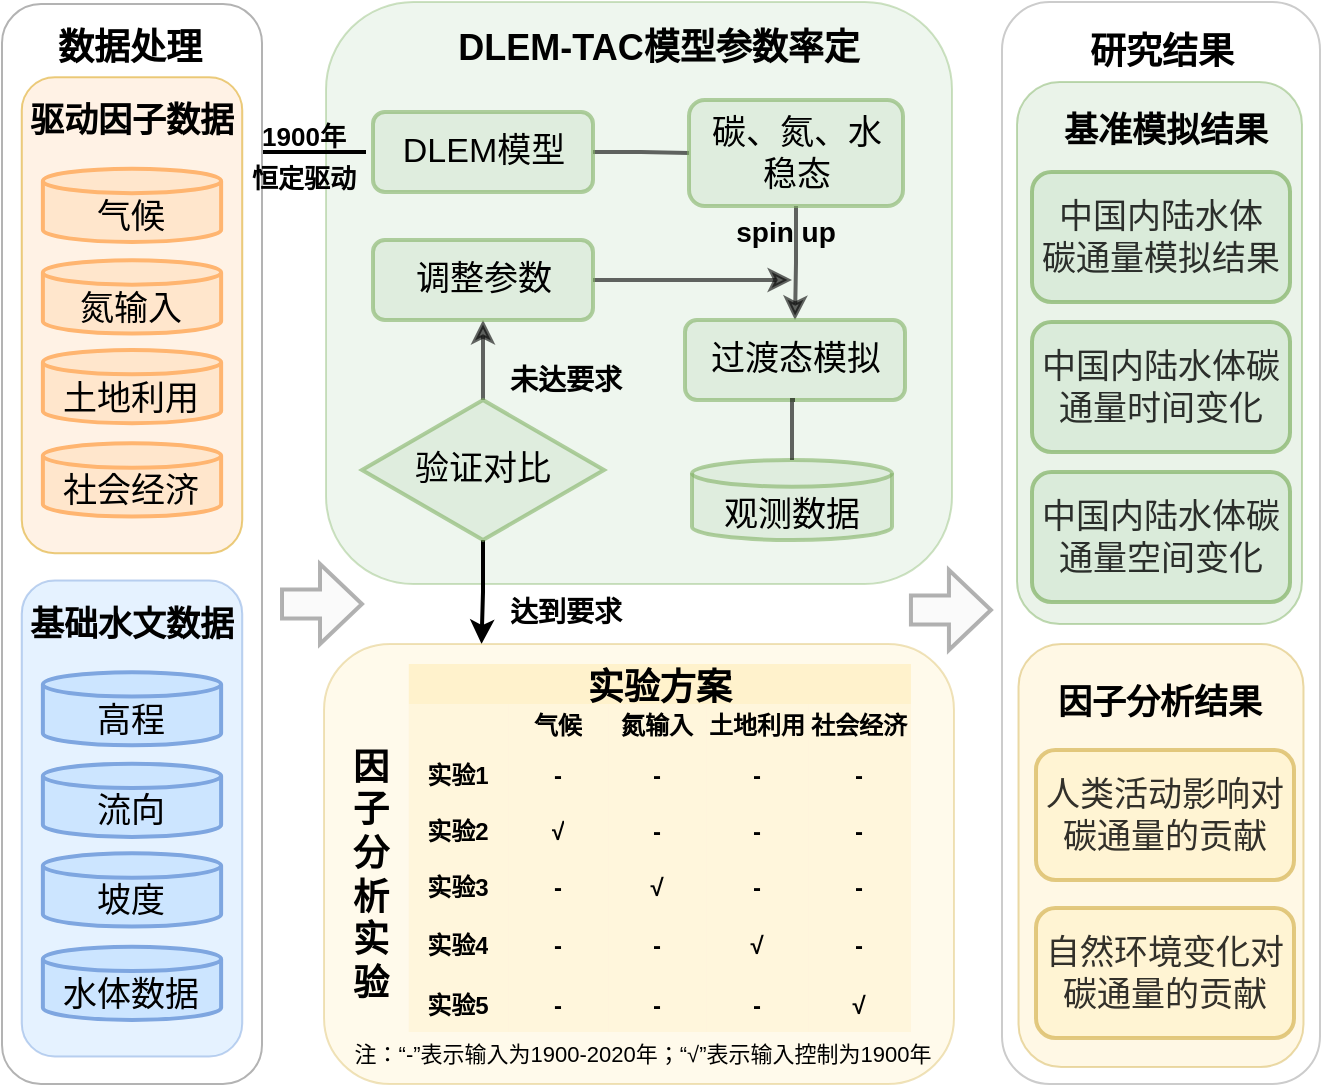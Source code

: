 <mxfile version="27.1.4">
  <diagram name="第 1 页" id="ehkIkinv6ZQEhF4W7xl0">
    <mxGraphModel dx="1426" dy="791" grid="1" gridSize="10" guides="1" tooltips="1" connect="1" arrows="1" fold="1" page="1" pageScale="1" pageWidth="827" pageHeight="1169" math="1" shadow="0">
      <root>
        <mxCell id="0" />
        <mxCell id="1" parent="0" />
        <mxCell id="Cj5X7kdF_VZM1OpQKWsd-21" value="" style="whiteSpace=wrap;html=1;fillColor=none;strokeColor=#CCCCCC;strokeWidth=1;rounded=1;fontColor=#333333;" vertex="1" parent="1">
          <mxGeometry x="970" y="189" width="159" height="541" as="geometry" />
        </mxCell>
        <mxCell id="Cj5X7kdF_VZM1OpQKWsd-106" value="" style="rounded=1;whiteSpace=wrap;html=1;fillColor=#fff2cc;strokeColor=#d6b656;opacity=50;strokeWidth=1;" vertex="1" parent="1">
          <mxGeometry x="978.25" y="510" width="142.5" height="211.5" as="geometry" />
        </mxCell>
        <mxCell id="Cj5X7kdF_VZM1OpQKWsd-2" value="" style="rounded=1;whiteSpace=wrap;html=1;movable=1;resizable=1;rotatable=1;deletable=1;editable=1;locked=0;connectable=1;fillColor=#d5e8d4;strokeColor=#82b366;opacity=40;strokeWidth=1;glass=0;shadow=0;" vertex="1" parent="1">
          <mxGeometry x="632" y="189" width="313" height="291" as="geometry" />
        </mxCell>
        <mxCell id="Cj5X7kdF_VZM1OpQKWsd-34" value="&lt;font style=&quot;font-size: 18px;&quot;&gt;&lt;b&gt;研究结果&lt;/b&gt;&lt;/font&gt;" style="text;html=1;align=center;verticalAlign=middle;whiteSpace=wrap;rounded=0;textShadow=0;labelBackgroundColor=none;labelBorderColor=none;" vertex="1" parent="1">
          <mxGeometry x="990" y="209" width="120" height="10" as="geometry" />
        </mxCell>
        <mxCell id="Cj5X7kdF_VZM1OpQKWsd-35" value="" style="shape=singleArrow;whiteSpace=wrap;html=1;fillColor=#f5f5f5;strokeColor=#666666;arrowWidth=0.36;arrowSize=0.525;strokeWidth=2;fontColor=#333333;opacity=50;shadow=0;rounded=0;" vertex="1" parent="1">
          <mxGeometry x="610" y="470" width="40" height="40" as="geometry" />
        </mxCell>
        <mxCell id="Cj5X7kdF_VZM1OpQKWsd-3" value="&lt;font style=&quot;color: rgb(0, 0, 0); font-size: 14px;&quot;&gt;&lt;b style=&quot;&quot;&gt;未达要求&lt;/b&gt;&lt;/font&gt;" style="text;html=1;align=center;verticalAlign=middle;whiteSpace=wrap;rounded=0;fontSize=17;fillColor=none;strokeColor=none;" vertex="1" parent="1">
          <mxGeometry x="715" y="363" width="74" height="30" as="geometry" />
        </mxCell>
        <mxCell id="Cj5X7kdF_VZM1OpQKWsd-4" value="&lt;font style=&quot;font-size: 18px;&quot;&gt;&lt;b&gt;DLEM-TAC模型&lt;/b&gt;&lt;/font&gt;&lt;b style=&quot;font-size: 18px; background-color: transparent; color: light-dark(rgb(0, 0, 0), rgb(255, 255, 255));&quot;&gt;参数率定&lt;/b&gt;" style="text;html=1;align=center;verticalAlign=middle;whiteSpace=wrap;rounded=0;textShadow=0;labelBackgroundColor=none;labelBorderColor=none;opacity=80;fillColor=none;strokeColor=none;" vertex="1" parent="1">
          <mxGeometry x="696.43" y="196" width="205" height="32" as="geometry" />
        </mxCell>
        <mxCell id="Cj5X7kdF_VZM1OpQKWsd-5" value="" style="edgeStyle=orthogonalEdgeStyle;rounded=0;orthogonalLoop=1;jettySize=auto;html=1;fillColor=#d5e8d4;strokeColor=#000000;strokeWidth=2;endArrow=none;startFill=0;opacity=60;" edge="1" parent="1" source="Cj5X7kdF_VZM1OpQKWsd-6" target="Cj5X7kdF_VZM1OpQKWsd-8">
          <mxGeometry relative="1" as="geometry" />
        </mxCell>
        <mxCell id="Cj5X7kdF_VZM1OpQKWsd-6" value="&lt;span style=&quot;font-size: 17px;&quot;&gt;DLEM模型&lt;/span&gt;" style="whiteSpace=wrap;html=1;fillColor=#d5e8d4;strokeColor=#82b366;strokeWidth=2;rounded=1;opacity=60;" vertex="1" parent="1">
          <mxGeometry x="655.5" y="244" width="110" height="40" as="geometry" />
        </mxCell>
        <mxCell id="Cj5X7kdF_VZM1OpQKWsd-7" style="edgeStyle=orthogonalEdgeStyle;rounded=0;orthogonalLoop=1;jettySize=auto;html=1;exitX=0.5;exitY=1;exitDx=0;exitDy=0;fillColor=#d5e8d4;strokeColor=#000000;strokeWidth=2;opacity=60;" edge="1" parent="1" source="Cj5X7kdF_VZM1OpQKWsd-8" target="Cj5X7kdF_VZM1OpQKWsd-9">
          <mxGeometry relative="1" as="geometry" />
        </mxCell>
        <mxCell id="Cj5X7kdF_VZM1OpQKWsd-8" value="&lt;span style=&quot;font-size: 17px;&quot;&gt;碳、氮、水&lt;/span&gt;&lt;div&gt;&lt;span style=&quot;font-size: 17px;&quot;&gt;稳态&lt;/span&gt;&lt;/div&gt;" style="whiteSpace=wrap;html=1;fillColor=#d5e8d4;strokeColor=#82b366;strokeWidth=2;rounded=1;opacity=60;" vertex="1" parent="1">
          <mxGeometry x="813.5" y="238" width="107" height="53" as="geometry" />
        </mxCell>
        <mxCell id="Cj5X7kdF_VZM1OpQKWsd-9" value="&lt;span style=&quot;font-size: 17px;&quot;&gt;过渡态模拟&lt;/span&gt;" style="whiteSpace=wrap;html=1;fillColor=#d5e8d4;strokeColor=#82b366;strokeWidth=2;rounded=1;opacity=60;" vertex="1" parent="1">
          <mxGeometry x="811.5" y="348" width="110" height="40" as="geometry" />
        </mxCell>
        <mxCell id="Cj5X7kdF_VZM1OpQKWsd-10" value="&lt;font style=&quot;font-size: 17px;&quot;&gt;观测数据&lt;/font&gt;" style="strokeWidth=2;html=1;shape=mxgraph.flowchart.database;whiteSpace=wrap;fillColor=#d5e8d4;strokeColor=#82b366;verticalAlign=bottom;opacity=60;" vertex="1" parent="1">
          <mxGeometry x="815" y="418" width="100" height="40" as="geometry" />
        </mxCell>
        <mxCell id="Cj5X7kdF_VZM1OpQKWsd-12" value="" style="edgeStyle=orthogonalEdgeStyle;rounded=0;orthogonalLoop=1;jettySize=auto;html=1;strokeWidth=2;fillColor=#d5e8d4;strokeColor=#000000;endArrow=classic;startFill=0;endFill=1;opacity=60;" edge="1" parent="1" source="Cj5X7kdF_VZM1OpQKWsd-13" target="Cj5X7kdF_VZM1OpQKWsd-15">
          <mxGeometry relative="1" as="geometry" />
        </mxCell>
        <mxCell id="Cj5X7kdF_VZM1OpQKWsd-108" style="edgeStyle=orthogonalEdgeStyle;rounded=0;orthogonalLoop=1;jettySize=auto;html=1;entryX=0.25;entryY=0;entryDx=0;entryDy=0;strokeWidth=2;" edge="1" parent="1" source="Cj5X7kdF_VZM1OpQKWsd-13" target="Cj5X7kdF_VZM1OpQKWsd-47">
          <mxGeometry relative="1" as="geometry" />
        </mxCell>
        <mxCell id="Cj5X7kdF_VZM1OpQKWsd-13" value="&lt;div&gt;&lt;font style=&quot;font-size: 17px;&quot;&gt;验证对比&lt;/font&gt;&lt;/div&gt;" style="strokeWidth=2;html=1;shape=mxgraph.flowchart.decision;whiteSpace=wrap;fillColor=#d5e8d4;strokeColor=#82b366;opacity=60;" vertex="1" parent="1">
          <mxGeometry x="650" y="388" width="121" height="70" as="geometry" />
        </mxCell>
        <mxCell id="Cj5X7kdF_VZM1OpQKWsd-104" style="edgeStyle=orthogonalEdgeStyle;rounded=0;orthogonalLoop=1;jettySize=auto;html=1;exitX=1;exitY=0.5;exitDx=0;exitDy=0;fillColor=#d5e8d4;strokeColor=#000000;strokeWidth=2;opacity=60;" edge="1" parent="1" source="Cj5X7kdF_VZM1OpQKWsd-15">
          <mxGeometry relative="1" as="geometry">
            <mxPoint x="865" y="328" as="targetPoint" />
          </mxGeometry>
        </mxCell>
        <mxCell id="Cj5X7kdF_VZM1OpQKWsd-15" value="&lt;span style=&quot;font-size: 17px;&quot;&gt;调整参数&lt;/span&gt;" style="whiteSpace=wrap;html=1;fillColor=#d5e8d4;strokeColor=#82b366;strokeWidth=2;rounded=1;opacity=60;" vertex="1" parent="1">
          <mxGeometry x="655.5" y="308" width="110" height="40" as="geometry" />
        </mxCell>
        <mxCell id="Cj5X7kdF_VZM1OpQKWsd-17" style="edgeStyle=orthogonalEdgeStyle;rounded=0;orthogonalLoop=1;jettySize=auto;html=1;exitX=0.5;exitY=1;exitDx=0;exitDy=0;entryX=0.5;entryY=0;entryDx=0;entryDy=0;entryPerimeter=0;endArrow=none;startFill=0;fillColor=#d5e8d4;strokeColor=#000000;strokeWidth=2;opacity=60;" edge="1" parent="1" source="Cj5X7kdF_VZM1OpQKWsd-9" target="Cj5X7kdF_VZM1OpQKWsd-10">
          <mxGeometry relative="1" as="geometry" />
        </mxCell>
        <mxCell id="Cj5X7kdF_VZM1OpQKWsd-18" value="&lt;b style=&quot;&quot;&gt;&lt;font style=&quot;color: rgb(0, 0, 0); font-size: 14px;&quot;&gt;spin up&lt;/font&gt;&lt;/b&gt;" style="text;html=1;align=center;verticalAlign=middle;whiteSpace=wrap;rounded=0;fontSize=17;fillColor=none;strokeColor=none;" vertex="1" parent="1">
          <mxGeometry x="827.43" y="294" width="70" height="20" as="geometry" />
        </mxCell>
        <mxCell id="Cj5X7kdF_VZM1OpQKWsd-20" value="&lt;font style=&quot;color: rgb(0, 0, 0); font-size: 14px;&quot;&gt;&lt;b style=&quot;&quot;&gt;达到要求&lt;/b&gt;&lt;/font&gt;" style="text;html=1;align=center;verticalAlign=middle;whiteSpace=wrap;rounded=0;fontSize=17;fillColor=none;strokeColor=none;" vertex="1" parent="1">
          <mxGeometry x="715" y="479" width="74" height="30" as="geometry" />
        </mxCell>
        <mxCell id="Cj5X7kdF_VZM1OpQKWsd-47" value="" style="rounded=1;whiteSpace=wrap;html=1;movable=1;resizable=1;rotatable=1;deletable=1;editable=1;locked=0;connectable=1;fillColor=#fff2cc;strokeColor=#d6b656;strokeWidth=1;glass=0;shadow=0;opacity=40;" vertex="1" parent="1">
          <mxGeometry x="631" y="510" width="315" height="220" as="geometry" />
        </mxCell>
        <mxCell id="Cj5X7kdF_VZM1OpQKWsd-48" value="&lt;span style=&quot;font-size: 18px;&quot;&gt;&lt;b&gt;因&lt;/b&gt;&lt;/span&gt;&lt;div&gt;&lt;span style=&quot;font-size: 18px;&quot;&gt;&lt;b&gt;子&lt;/b&gt;&lt;/span&gt;&lt;b style=&quot;font-size: 18px; background-color: transparent; color: light-dark(rgb(0, 0, 0), rgb(255, 255, 255));&quot;&gt;分&lt;/b&gt;&lt;/div&gt;&lt;div&gt;&lt;span style=&quot;font-size: 18px;&quot;&gt;&lt;b&gt;析&lt;/b&gt;&lt;/span&gt;&lt;/div&gt;&lt;div&gt;&lt;span style=&quot;font-size: 18px;&quot;&gt;&lt;b&gt;实&lt;/b&gt;&lt;/span&gt;&lt;/div&gt;&lt;div&gt;&lt;span style=&quot;font-size: 18px;&quot;&gt;&lt;b&gt;验&lt;/b&gt;&lt;/span&gt;&lt;/div&gt;" style="text;html=1;align=center;verticalAlign=middle;whiteSpace=wrap;rounded=0;textShadow=0;labelBackgroundColor=none;labelBorderColor=none;movable=1;resizable=1;rotatable=1;deletable=1;editable=1;locked=0;connectable=1;fillColor=#fff2cc;opacity=0;sketch=1;curveFitting=1;jiggle=2;strokeColor=#d6b656;" vertex="1" parent="1">
          <mxGeometry x="641.118" y="565" width="27.322" height="122" as="geometry" />
        </mxCell>
        <mxCell id="Cj5X7kdF_VZM1OpQKWsd-49" value="实验方案" style="shape=table;startSize=20;container=1;collapsible=0;childLayout=tableLayout;swimlaneFillColor=none;strokeColor=none;fontSize=18;fillColor=#fff2cc;labelBackgroundColor=none;rounded=0;swimlaneLine=1;movable=1;resizable=1;rotatable=1;deletable=1;editable=1;locked=0;connectable=1;fontStyle=1;shadow=0;" vertex="1" parent="1">
          <mxGeometry x="673.397" y="520" width="251.074" height="184" as="geometry" />
        </mxCell>
        <mxCell id="Cj5X7kdF_VZM1OpQKWsd-50" value="" style="shape=tableRow;horizontal=0;startSize=0;swimlaneHead=0;swimlaneBody=0;strokeColor=#d6b656;top=0;left=0;bottom=0;right=0;collapsible=0;dropTarget=0;fillColor=#fff2cc;points=[[0,0.5],[1,0.5]];portConstraint=eastwest;swimlaneFillColor=none;fontSize=12;movable=1;resizable=1;rotatable=1;deletable=1;editable=1;locked=0;connectable=1;opacity=30;swimlaneLine=1;shadow=0;fontStyle=1" vertex="1" parent="Cj5X7kdF_VZM1OpQKWsd-49">
          <mxGeometry y="20" width="251.074" height="22" as="geometry" />
        </mxCell>
        <mxCell id="Cj5X7kdF_VZM1OpQKWsd-51" value="" style="shape=partialRectangle;html=1;whiteSpace=wrap;connectable=1;strokeColor=#d6b656;overflow=hidden;fillColor=#fff2cc;top=0;left=0;bottom=0;right=0;pointerEvents=1;swimlaneFillColor=none;fontSize=12;movable=1;resizable=1;rotatable=1;deletable=1;editable=1;locked=0;opacity=30;swimlaneLine=1;shadow=0;fontStyle=1" vertex="1" parent="Cj5X7kdF_VZM1OpQKWsd-50">
          <mxGeometry width="50" height="22" as="geometry">
            <mxRectangle width="50" height="22" as="alternateBounds" />
          </mxGeometry>
        </mxCell>
        <mxCell id="Cj5X7kdF_VZM1OpQKWsd-52" value="气候" style="shape=partialRectangle;html=1;whiteSpace=wrap;connectable=1;strokeColor=#d6b656;overflow=hidden;fillColor=#fff2cc;top=0;left=0;bottom=0;right=0;pointerEvents=1;swimlaneFillColor=none;fontSize=12;movable=1;resizable=1;rotatable=1;deletable=1;editable=1;locked=0;opacity=30;swimlaneLine=1;shadow=0;fontStyle=1" vertex="1" parent="Cj5X7kdF_VZM1OpQKWsd-50">
          <mxGeometry x="50" width="50" height="22" as="geometry">
            <mxRectangle width="50" height="22" as="alternateBounds" />
          </mxGeometry>
        </mxCell>
        <mxCell id="Cj5X7kdF_VZM1OpQKWsd-53" value="氮输入" style="shape=partialRectangle;html=1;whiteSpace=wrap;connectable=1;strokeColor=#d6b656;overflow=hidden;fillColor=#fff2cc;top=0;left=0;bottom=0;right=0;pointerEvents=1;swimlaneFillColor=none;fontSize=12;movable=1;resizable=1;rotatable=1;deletable=1;editable=1;locked=0;opacity=30;swimlaneLine=1;shadow=0;fontStyle=1" vertex="1" parent="Cj5X7kdF_VZM1OpQKWsd-50">
          <mxGeometry x="100" width="49" height="22" as="geometry">
            <mxRectangle width="49" height="22" as="alternateBounds" />
          </mxGeometry>
        </mxCell>
        <mxCell id="Cj5X7kdF_VZM1OpQKWsd-54" value="土地利用" style="shape=partialRectangle;html=1;whiteSpace=wrap;connectable=1;strokeColor=#d6b656;overflow=hidden;fillColor=#fff2cc;top=0;left=0;bottom=0;right=0;pointerEvents=1;swimlaneFillColor=none;fontSize=12;movable=1;resizable=1;rotatable=1;deletable=1;editable=1;locked=0;opacity=30;swimlaneLine=1;shadow=0;fontStyle=1" vertex="1" parent="Cj5X7kdF_VZM1OpQKWsd-50">
          <mxGeometry x="149" width="51" height="22" as="geometry">
            <mxRectangle width="51" height="22" as="alternateBounds" />
          </mxGeometry>
        </mxCell>
        <mxCell id="Cj5X7kdF_VZM1OpQKWsd-55" value="社会经济" style="shape=partialRectangle;html=1;whiteSpace=wrap;connectable=1;strokeColor=#d6b656;overflow=hidden;fillColor=#fff2cc;top=0;left=0;bottom=0;right=0;pointerEvents=1;swimlaneFillColor=none;fontSize=12;movable=1;resizable=1;rotatable=1;deletable=1;editable=1;locked=0;opacity=30;swimlaneLine=1;shadow=0;fontStyle=1" vertex="1" parent="Cj5X7kdF_VZM1OpQKWsd-50">
          <mxGeometry x="200" width="51" height="22" as="geometry">
            <mxRectangle width="51" height="22" as="alternateBounds" />
          </mxGeometry>
        </mxCell>
        <mxCell id="Cj5X7kdF_VZM1OpQKWsd-56" value="" style="shape=tableRow;horizontal=0;startSize=0;swimlaneHead=0;swimlaneBody=0;strokeColor=#d6b656;top=0;left=0;bottom=0;right=0;collapsible=0;dropTarget=0;fillColor=#fff2cc;points=[[0,0.5],[1,0.5]];portConstraint=eastwest;swimlaneFillColor=none;fontSize=12;movable=1;resizable=1;rotatable=1;deletable=1;editable=1;locked=0;connectable=1;opacity=30;swimlaneLine=1;shadow=0;fontStyle=1" vertex="1" parent="Cj5X7kdF_VZM1OpQKWsd-49">
          <mxGeometry y="42" width="251.074" height="28" as="geometry" />
        </mxCell>
        <mxCell id="Cj5X7kdF_VZM1OpQKWsd-57" value="实验1" style="shape=partialRectangle;html=1;whiteSpace=wrap;connectable=1;strokeColor=#d6b656;overflow=hidden;fillColor=#fff2cc;top=0;left=0;bottom=0;right=0;pointerEvents=1;swimlaneFillColor=none;fontSize=12;movable=1;resizable=1;rotatable=1;deletable=1;editable=1;locked=0;opacity=30;swimlaneLine=1;shadow=0;fontStyle=1" vertex="1" parent="Cj5X7kdF_VZM1OpQKWsd-56">
          <mxGeometry width="50" height="28" as="geometry">
            <mxRectangle width="50" height="28" as="alternateBounds" />
          </mxGeometry>
        </mxCell>
        <mxCell id="Cj5X7kdF_VZM1OpQKWsd-58" value="-" style="shape=partialRectangle;html=1;whiteSpace=wrap;connectable=1;strokeColor=#d6b656;overflow=hidden;fillColor=#fff2cc;top=0;left=0;bottom=0;right=0;pointerEvents=1;swimlaneFillColor=none;fontSize=12;movable=1;resizable=1;rotatable=1;deletable=1;editable=1;locked=0;opacity=30;swimlaneLine=1;shadow=0;fontStyle=1" vertex="1" parent="Cj5X7kdF_VZM1OpQKWsd-56">
          <mxGeometry x="50" width="50" height="28" as="geometry">
            <mxRectangle width="50" height="28" as="alternateBounds" />
          </mxGeometry>
        </mxCell>
        <mxCell id="Cj5X7kdF_VZM1OpQKWsd-59" value="-" style="shape=partialRectangle;html=1;whiteSpace=wrap;connectable=1;strokeColor=#d6b656;overflow=hidden;fillColor=#fff2cc;top=0;left=0;bottom=0;right=0;pointerEvents=1;swimlaneFillColor=none;fontSize=12;movable=1;resizable=1;rotatable=1;deletable=1;editable=1;locked=0;opacity=30;swimlaneLine=1;shadow=0;fontStyle=1" vertex="1" parent="Cj5X7kdF_VZM1OpQKWsd-56">
          <mxGeometry x="100" width="49" height="28" as="geometry">
            <mxRectangle width="49" height="28" as="alternateBounds" />
          </mxGeometry>
        </mxCell>
        <mxCell id="Cj5X7kdF_VZM1OpQKWsd-60" value="-" style="shape=partialRectangle;html=1;whiteSpace=wrap;connectable=1;strokeColor=#d6b656;overflow=hidden;fillColor=#fff2cc;top=0;left=0;bottom=0;right=0;pointerEvents=1;swimlaneFillColor=none;fontSize=12;movable=1;resizable=1;rotatable=1;deletable=1;editable=1;locked=0;opacity=30;swimlaneLine=1;shadow=0;fontStyle=1" vertex="1" parent="Cj5X7kdF_VZM1OpQKWsd-56">
          <mxGeometry x="149" width="51" height="28" as="geometry">
            <mxRectangle width="51" height="28" as="alternateBounds" />
          </mxGeometry>
        </mxCell>
        <mxCell id="Cj5X7kdF_VZM1OpQKWsd-61" value="-" style="shape=partialRectangle;html=1;whiteSpace=wrap;connectable=1;strokeColor=#d6b656;overflow=hidden;fillColor=#fff2cc;top=0;left=0;bottom=0;right=0;pointerEvents=1;swimlaneFillColor=none;fontSize=12;movable=1;resizable=1;rotatable=1;deletable=1;editable=1;locked=0;opacity=30;swimlaneLine=1;shadow=0;fontStyle=1" vertex="1" parent="Cj5X7kdF_VZM1OpQKWsd-56">
          <mxGeometry x="200" width="51" height="28" as="geometry">
            <mxRectangle width="51" height="28" as="alternateBounds" />
          </mxGeometry>
        </mxCell>
        <mxCell id="Cj5X7kdF_VZM1OpQKWsd-62" value="" style="shape=tableRow;horizontal=0;startSize=0;swimlaneHead=0;swimlaneBody=0;strokeColor=#d6b656;top=0;left=0;bottom=0;right=0;collapsible=0;dropTarget=0;fillColor=#fff2cc;points=[[0,0.5],[1,0.5]];portConstraint=eastwest;swimlaneFillColor=none;fontSize=12;movable=1;resizable=1;rotatable=1;deletable=1;editable=1;locked=0;connectable=1;opacity=30;swimlaneLine=1;shadow=0;fontStyle=1" vertex="1" parent="Cj5X7kdF_VZM1OpQKWsd-49">
          <mxGeometry y="70" width="251.074" height="28" as="geometry" />
        </mxCell>
        <mxCell id="Cj5X7kdF_VZM1OpQKWsd-63" value="实验2" style="shape=partialRectangle;html=1;whiteSpace=wrap;connectable=1;strokeColor=#d6b656;overflow=hidden;fillColor=#fff2cc;top=0;left=0;bottom=0;right=0;pointerEvents=1;swimlaneFillColor=none;fontSize=12;movable=1;resizable=1;rotatable=1;deletable=1;editable=1;locked=0;opacity=30;swimlaneLine=1;shadow=0;fontStyle=1" vertex="1" parent="Cj5X7kdF_VZM1OpQKWsd-62">
          <mxGeometry width="50" height="28" as="geometry">
            <mxRectangle width="50" height="28" as="alternateBounds" />
          </mxGeometry>
        </mxCell>
        <mxCell id="Cj5X7kdF_VZM1OpQKWsd-64" value="√" style="shape=partialRectangle;html=1;whiteSpace=wrap;connectable=1;strokeColor=#d6b656;overflow=hidden;fillColor=#fff2cc;top=0;left=0;bottom=0;right=0;pointerEvents=1;swimlaneFillColor=none;fontSize=12;movable=1;resizable=1;rotatable=1;deletable=1;editable=1;locked=0;opacity=30;swimlaneLine=1;shadow=0;fontStyle=1" vertex="1" parent="Cj5X7kdF_VZM1OpQKWsd-62">
          <mxGeometry x="50" width="50" height="28" as="geometry">
            <mxRectangle width="50" height="28" as="alternateBounds" />
          </mxGeometry>
        </mxCell>
        <mxCell id="Cj5X7kdF_VZM1OpQKWsd-65" value="-" style="shape=partialRectangle;html=1;whiteSpace=wrap;connectable=1;strokeColor=#d6b656;overflow=hidden;fillColor=#fff2cc;top=0;left=0;bottom=0;right=0;pointerEvents=1;swimlaneFillColor=none;fontSize=12;movable=1;resizable=1;rotatable=1;deletable=1;editable=1;locked=0;opacity=30;swimlaneLine=1;shadow=0;fontStyle=1" vertex="1" parent="Cj5X7kdF_VZM1OpQKWsd-62">
          <mxGeometry x="100" width="49" height="28" as="geometry">
            <mxRectangle width="49" height="28" as="alternateBounds" />
          </mxGeometry>
        </mxCell>
        <mxCell id="Cj5X7kdF_VZM1OpQKWsd-66" value="-" style="shape=partialRectangle;html=1;whiteSpace=wrap;connectable=1;strokeColor=#d6b656;overflow=hidden;fillColor=#fff2cc;top=0;left=0;bottom=0;right=0;pointerEvents=1;swimlaneFillColor=none;fontSize=12;movable=1;resizable=1;rotatable=1;deletable=1;editable=1;locked=0;opacity=30;swimlaneLine=1;shadow=0;fontStyle=1" vertex="1" parent="Cj5X7kdF_VZM1OpQKWsd-62">
          <mxGeometry x="149" width="51" height="28" as="geometry">
            <mxRectangle width="51" height="28" as="alternateBounds" />
          </mxGeometry>
        </mxCell>
        <mxCell id="Cj5X7kdF_VZM1OpQKWsd-67" value="-" style="shape=partialRectangle;html=1;whiteSpace=wrap;connectable=1;strokeColor=#d6b656;overflow=hidden;fillColor=#fff2cc;top=0;left=0;bottom=0;right=0;pointerEvents=1;swimlaneFillColor=none;fontSize=12;movable=1;resizable=1;rotatable=1;deletable=1;editable=1;locked=0;opacity=30;swimlaneLine=1;shadow=0;fontStyle=1" vertex="1" parent="Cj5X7kdF_VZM1OpQKWsd-62">
          <mxGeometry x="200" width="51" height="28" as="geometry">
            <mxRectangle width="51" height="28" as="alternateBounds" />
          </mxGeometry>
        </mxCell>
        <mxCell id="Cj5X7kdF_VZM1OpQKWsd-68" value="" style="shape=tableRow;horizontal=0;startSize=0;swimlaneHead=0;swimlaneBody=0;strokeColor=#d6b656;top=0;left=0;bottom=0;right=0;collapsible=0;dropTarget=0;fillColor=#fff2cc;points=[[0,0.5],[1,0.5]];portConstraint=eastwest;swimlaneFillColor=none;fontSize=12;movable=1;resizable=1;rotatable=1;deletable=1;editable=1;locked=0;connectable=1;opacity=30;swimlaneLine=1;shadow=0;fontStyle=1" vertex="1" parent="Cj5X7kdF_VZM1OpQKWsd-49">
          <mxGeometry y="98" width="251.074" height="27" as="geometry" />
        </mxCell>
        <mxCell id="Cj5X7kdF_VZM1OpQKWsd-69" value="实验3" style="shape=partialRectangle;html=1;whiteSpace=wrap;connectable=1;strokeColor=#d6b656;overflow=hidden;fillColor=#fff2cc;top=0;left=0;bottom=0;right=0;pointerEvents=1;swimlaneFillColor=none;fontSize=12;movable=1;resizable=1;rotatable=1;deletable=1;editable=1;locked=0;opacity=30;swimlaneLine=1;shadow=0;fontStyle=1" vertex="1" parent="Cj5X7kdF_VZM1OpQKWsd-68">
          <mxGeometry width="50" height="27" as="geometry">
            <mxRectangle width="50" height="27" as="alternateBounds" />
          </mxGeometry>
        </mxCell>
        <mxCell id="Cj5X7kdF_VZM1OpQKWsd-70" value="-" style="shape=partialRectangle;html=1;whiteSpace=wrap;connectable=1;strokeColor=#d6b656;overflow=hidden;fillColor=#fff2cc;top=0;left=0;bottom=0;right=0;pointerEvents=1;swimlaneFillColor=none;fontSize=12;movable=1;resizable=1;rotatable=1;deletable=1;editable=1;locked=0;opacity=30;swimlaneLine=1;shadow=0;fontStyle=1" vertex="1" parent="Cj5X7kdF_VZM1OpQKWsd-68">
          <mxGeometry x="50" width="50" height="27" as="geometry">
            <mxRectangle width="50" height="27" as="alternateBounds" />
          </mxGeometry>
        </mxCell>
        <mxCell id="Cj5X7kdF_VZM1OpQKWsd-71" value="√" style="shape=partialRectangle;html=1;whiteSpace=wrap;connectable=1;strokeColor=#d6b656;overflow=hidden;fillColor=#fff2cc;top=0;left=0;bottom=0;right=0;pointerEvents=1;swimlaneFillColor=none;fontSize=12;movable=1;resizable=1;rotatable=1;deletable=1;editable=1;locked=0;opacity=30;swimlaneLine=1;shadow=0;fontStyle=1" vertex="1" parent="Cj5X7kdF_VZM1OpQKWsd-68">
          <mxGeometry x="100" width="49" height="27" as="geometry">
            <mxRectangle width="49" height="27" as="alternateBounds" />
          </mxGeometry>
        </mxCell>
        <mxCell id="Cj5X7kdF_VZM1OpQKWsd-72" value="-" style="shape=partialRectangle;html=1;whiteSpace=wrap;connectable=1;strokeColor=#d6b656;overflow=hidden;fillColor=#fff2cc;top=0;left=0;bottom=0;right=0;pointerEvents=1;swimlaneFillColor=none;fontSize=12;movable=1;resizable=1;rotatable=1;deletable=1;editable=1;locked=0;opacity=30;swimlaneLine=1;shadow=0;fontStyle=1" vertex="1" parent="Cj5X7kdF_VZM1OpQKWsd-68">
          <mxGeometry x="149" width="51" height="27" as="geometry">
            <mxRectangle width="51" height="27" as="alternateBounds" />
          </mxGeometry>
        </mxCell>
        <mxCell id="Cj5X7kdF_VZM1OpQKWsd-73" value="-" style="shape=partialRectangle;html=1;whiteSpace=wrap;connectable=1;strokeColor=#d6b656;overflow=hidden;fillColor=#fff2cc;top=0;left=0;bottom=0;right=0;pointerEvents=1;swimlaneFillColor=none;fontSize=12;movable=1;resizable=1;rotatable=1;deletable=1;editable=1;locked=0;opacity=30;swimlaneLine=1;shadow=0;fontStyle=1" vertex="1" parent="Cj5X7kdF_VZM1OpQKWsd-68">
          <mxGeometry x="200" width="51" height="27" as="geometry">
            <mxRectangle width="51" height="27" as="alternateBounds" />
          </mxGeometry>
        </mxCell>
        <mxCell id="Cj5X7kdF_VZM1OpQKWsd-74" value="" style="shape=tableRow;horizontal=0;startSize=0;swimlaneHead=0;swimlaneBody=0;strokeColor=#d6b656;top=0;left=0;bottom=0;right=0;collapsible=0;dropTarget=0;fillColor=#fff2cc;points=[[0,0.5],[1,0.5]];portConstraint=eastwest;swimlaneFillColor=none;fontSize=12;movable=1;resizable=1;rotatable=1;deletable=1;editable=1;locked=0;connectable=1;opacity=30;swimlaneLine=1;shadow=0;fontStyle=1" vertex="1" parent="Cj5X7kdF_VZM1OpQKWsd-49">
          <mxGeometry y="125" width="251.074" height="32" as="geometry" />
        </mxCell>
        <mxCell id="Cj5X7kdF_VZM1OpQKWsd-75" value="实验4" style="shape=partialRectangle;html=1;whiteSpace=wrap;connectable=1;strokeColor=#d6b656;overflow=hidden;fillColor=#fff2cc;top=0;left=0;bottom=0;right=0;pointerEvents=1;swimlaneFillColor=none;fontSize=12;movable=1;resizable=1;rotatable=1;deletable=1;editable=1;locked=0;opacity=30;swimlaneLine=1;shadow=0;fontStyle=1" vertex="1" parent="Cj5X7kdF_VZM1OpQKWsd-74">
          <mxGeometry width="50" height="32" as="geometry">
            <mxRectangle width="50" height="32" as="alternateBounds" />
          </mxGeometry>
        </mxCell>
        <mxCell id="Cj5X7kdF_VZM1OpQKWsd-76" value="-" style="shape=partialRectangle;html=1;whiteSpace=wrap;connectable=1;strokeColor=#d6b656;overflow=hidden;fillColor=#fff2cc;top=0;left=0;bottom=0;right=0;pointerEvents=1;swimlaneFillColor=none;fontSize=12;movable=1;resizable=1;rotatable=1;deletable=1;editable=1;locked=0;opacity=30;swimlaneLine=1;shadow=0;fontStyle=1" vertex="1" parent="Cj5X7kdF_VZM1OpQKWsd-74">
          <mxGeometry x="50" width="50" height="32" as="geometry">
            <mxRectangle width="50" height="32" as="alternateBounds" />
          </mxGeometry>
        </mxCell>
        <mxCell id="Cj5X7kdF_VZM1OpQKWsd-77" value="-" style="shape=partialRectangle;html=1;whiteSpace=wrap;connectable=1;strokeColor=#d6b656;overflow=hidden;fillColor=#fff2cc;top=0;left=0;bottom=0;right=0;pointerEvents=1;swimlaneFillColor=none;fontSize=12;movable=1;resizable=1;rotatable=1;deletable=1;editable=1;locked=0;opacity=30;swimlaneLine=1;shadow=0;fontStyle=1" vertex="1" parent="Cj5X7kdF_VZM1OpQKWsd-74">
          <mxGeometry x="100" width="49" height="32" as="geometry">
            <mxRectangle width="49" height="32" as="alternateBounds" />
          </mxGeometry>
        </mxCell>
        <mxCell id="Cj5X7kdF_VZM1OpQKWsd-78" value="√" style="shape=partialRectangle;html=1;whiteSpace=wrap;connectable=1;strokeColor=#d6b656;overflow=hidden;fillColor=#fff2cc;top=0;left=0;bottom=0;right=0;pointerEvents=1;swimlaneFillColor=none;fontSize=12;movable=1;resizable=1;rotatable=1;deletable=1;editable=1;locked=0;opacity=30;swimlaneLine=1;shadow=0;fontStyle=1" vertex="1" parent="Cj5X7kdF_VZM1OpQKWsd-74">
          <mxGeometry x="149" width="51" height="32" as="geometry">
            <mxRectangle width="51" height="32" as="alternateBounds" />
          </mxGeometry>
        </mxCell>
        <mxCell id="Cj5X7kdF_VZM1OpQKWsd-79" value="-" style="shape=partialRectangle;html=1;whiteSpace=wrap;connectable=1;strokeColor=#d6b656;overflow=hidden;fillColor=#fff2cc;top=0;left=0;bottom=0;right=0;pointerEvents=1;swimlaneFillColor=none;fontSize=12;movable=1;resizable=1;rotatable=1;deletable=1;editable=1;locked=0;opacity=30;swimlaneLine=1;shadow=0;fontStyle=1" vertex="1" parent="Cj5X7kdF_VZM1OpQKWsd-74">
          <mxGeometry x="200" width="51" height="32" as="geometry">
            <mxRectangle width="51" height="32" as="alternateBounds" />
          </mxGeometry>
        </mxCell>
        <mxCell id="Cj5X7kdF_VZM1OpQKWsd-80" value="" style="shape=tableRow;horizontal=0;startSize=0;swimlaneHead=0;swimlaneBody=0;strokeColor=#d6b656;top=0;left=0;bottom=0;right=0;collapsible=0;dropTarget=0;fillColor=#fff2cc;points=[[0,0.5],[1,0.5]];portConstraint=eastwest;swimlaneFillColor=none;fontSize=12;movable=1;resizable=1;rotatable=1;deletable=1;editable=1;locked=0;connectable=1;opacity=30;swimlaneLine=1;shadow=0;fontStyle=1" vertex="1" parent="Cj5X7kdF_VZM1OpQKWsd-49">
          <mxGeometry y="157" width="251.074" height="27" as="geometry" />
        </mxCell>
        <mxCell id="Cj5X7kdF_VZM1OpQKWsd-81" value="实验5" style="shape=partialRectangle;html=1;whiteSpace=wrap;connectable=1;strokeColor=#d6b656;overflow=hidden;fillColor=#fff2cc;top=0;left=0;bottom=0;right=0;pointerEvents=1;swimlaneFillColor=none;fontSize=12;movable=1;resizable=1;rotatable=1;deletable=1;editable=1;locked=0;opacity=30;swimlaneLine=1;shadow=0;fontStyle=1" vertex="1" parent="Cj5X7kdF_VZM1OpQKWsd-80">
          <mxGeometry width="50" height="27" as="geometry">
            <mxRectangle width="50" height="27" as="alternateBounds" />
          </mxGeometry>
        </mxCell>
        <mxCell id="Cj5X7kdF_VZM1OpQKWsd-82" value="-" style="shape=partialRectangle;html=1;whiteSpace=wrap;connectable=1;strokeColor=#d6b656;overflow=hidden;fillColor=#fff2cc;top=0;left=0;bottom=0;right=0;pointerEvents=1;swimlaneFillColor=none;fontSize=12;movable=1;resizable=1;rotatable=1;deletable=1;editable=1;locked=0;opacity=30;swimlaneLine=1;shadow=0;fontStyle=1" vertex="1" parent="Cj5X7kdF_VZM1OpQKWsd-80">
          <mxGeometry x="50" width="50" height="27" as="geometry">
            <mxRectangle width="50" height="27" as="alternateBounds" />
          </mxGeometry>
        </mxCell>
        <mxCell id="Cj5X7kdF_VZM1OpQKWsd-83" value="-" style="shape=partialRectangle;html=1;whiteSpace=wrap;connectable=1;strokeColor=#d6b656;overflow=hidden;fillColor=#fff2cc;top=0;left=0;bottom=0;right=0;pointerEvents=1;swimlaneFillColor=none;fontSize=12;movable=1;resizable=1;rotatable=1;deletable=1;editable=1;locked=0;opacity=30;swimlaneLine=1;shadow=0;fontStyle=1" vertex="1" parent="Cj5X7kdF_VZM1OpQKWsd-80">
          <mxGeometry x="100" width="49" height="27" as="geometry">
            <mxRectangle width="49" height="27" as="alternateBounds" />
          </mxGeometry>
        </mxCell>
        <mxCell id="Cj5X7kdF_VZM1OpQKWsd-84" value="-" style="shape=partialRectangle;html=1;whiteSpace=wrap;connectable=1;strokeColor=#d6b656;overflow=hidden;fillColor=#fff2cc;top=0;left=0;bottom=0;right=0;pointerEvents=1;swimlaneFillColor=none;fontSize=12;movable=1;resizable=1;rotatable=1;deletable=1;editable=1;locked=0;opacity=30;swimlaneLine=1;shadow=0;fontStyle=1" vertex="1" parent="Cj5X7kdF_VZM1OpQKWsd-80">
          <mxGeometry x="149" width="51" height="27" as="geometry">
            <mxRectangle width="51" height="27" as="alternateBounds" />
          </mxGeometry>
        </mxCell>
        <mxCell id="Cj5X7kdF_VZM1OpQKWsd-85" value="√" style="shape=partialRectangle;html=1;whiteSpace=wrap;connectable=1;strokeColor=#d6b656;overflow=hidden;fillColor=#fff2cc;top=0;left=0;bottom=0;right=0;pointerEvents=1;swimlaneFillColor=none;fontSize=12;movable=1;resizable=1;rotatable=1;deletable=1;editable=1;locked=0;opacity=30;swimlaneLine=1;shadow=0;fontStyle=1" vertex="1" parent="Cj5X7kdF_VZM1OpQKWsd-80">
          <mxGeometry x="200" width="51" height="27" as="geometry">
            <mxRectangle width="51" height="27" as="alternateBounds" />
          </mxGeometry>
        </mxCell>
        <mxCell id="Cj5X7kdF_VZM1OpQKWsd-86" value="&lt;font style=&quot;font-size: 11px;&quot;&gt;注：“-”表示输入为1900-2020年&lt;font style=&quot;&quot;&gt;；&lt;/font&gt;“√”表示输入控制为1900年&lt;/font&gt;" style="text;html=1;align=center;verticalAlign=middle;whiteSpace=wrap;rounded=0;fillColor=none;strokeColor=none;" vertex="1" parent="1">
          <mxGeometry x="628.7" y="700" width="322.59" height="30" as="geometry" />
        </mxCell>
        <mxCell id="Cj5X7kdF_VZM1OpQKWsd-105" value="" style="rounded=1;whiteSpace=wrap;html=1;fillColor=#d5e8d4;strokeColor=#82b366;opacity=50;strokeWidth=1;" vertex="1" parent="1">
          <mxGeometry x="977.5" y="229" width="142.5" height="271" as="geometry" />
        </mxCell>
        <mxCell id="Cj5X7kdF_VZM1OpQKWsd-31" value="&lt;font style=&quot;font-size: 17px;&quot;&gt;人类活动影响对&lt;/font&gt;&lt;div&gt;&lt;font style=&quot;font-size: 17px;&quot;&gt;碳通量的贡献&lt;/font&gt;&lt;/div&gt;" style="whiteSpace=wrap;html=1;fillColor=#fff2cc;strokeColor=#d6b656;strokeWidth=2;rounded=1;textOpacity=80;opacity=70;" vertex="1" parent="1">
          <mxGeometry x="987" y="563" width="129" height="65" as="geometry" />
        </mxCell>
        <mxCell id="Cj5X7kdF_VZM1OpQKWsd-32" value="&lt;font style=&quot;font-size: 17px;&quot;&gt;自然环境变化&lt;span style=&quot;color: light-dark(rgb(0, 0, 0), rgb(255, 255, 255)); background-color: transparent;&quot;&gt;对&lt;/span&gt;&lt;/font&gt;&lt;div&gt;&lt;span style=&quot;background-color: transparent; color: light-dark(rgb(0, 0, 0), rgb(255, 255, 255));&quot;&gt;&lt;font style=&quot;font-size: 17px;&quot;&gt;碳通量的贡献&lt;/font&gt;&lt;/span&gt;&lt;/div&gt;" style="whiteSpace=wrap;html=1;fillColor=#fff2cc;strokeColor=#d6b656;strokeWidth=2;rounded=1;textOpacity=80;opacity=70;" vertex="1" parent="1">
          <mxGeometry x="987" y="642" width="129" height="65" as="geometry" />
        </mxCell>
        <mxCell id="Cj5X7kdF_VZM1OpQKWsd-33" value="&lt;span style=&quot;font-size: 17px;&quot;&gt;&lt;font face=&quot;Times New Roman&quot;&gt;中国&lt;/font&gt;内陆水体&lt;/span&gt;&lt;div&gt;&lt;span style=&quot;font-size: 17px;&quot;&gt;碳通量模拟结果&lt;/span&gt;&lt;/div&gt;" style="whiteSpace=wrap;html=1;fillColor=#d5e8d4;strokeColor=#82b366;strokeWidth=2;rounded=1;textOpacity=80;opacity=70;" vertex="1" parent="1">
          <mxGeometry x="985" y="274" width="129" height="65" as="geometry" />
        </mxCell>
        <mxCell id="Cj5X7kdF_VZM1OpQKWsd-88" value="&lt;font style=&quot;font-size: 17px;&quot;&gt;中国内陆水体&lt;span style=&quot;background-color: transparent; color: light-dark(rgb(0, 0, 0), rgb(255, 255, 255));&quot;&gt;碳通量&lt;/span&gt;&lt;/font&gt;&lt;span style=&quot;font-size: 17px; background-color: transparent; color: light-dark(rgb(0, 0, 0), rgb(255, 255, 255));&quot;&gt;时间变化&lt;/span&gt;" style="whiteSpace=wrap;html=1;fillColor=#d5e8d4;strokeColor=#82b366;strokeWidth=2;rounded=1;textOpacity=80;opacity=70;" vertex="1" parent="1">
          <mxGeometry x="985" y="349" width="129" height="65" as="geometry" />
        </mxCell>
        <mxCell id="Cj5X7kdF_VZM1OpQKWsd-89" value="&lt;font style=&quot;font-size: 17px;&quot;&gt;中国内陆水体&lt;span style=&quot;background-color: transparent; color: light-dark(rgb(0, 0, 0), rgb(255, 255, 255));&quot;&gt;碳通量&lt;/span&gt;&lt;/font&gt;&lt;span style=&quot;font-size: 17px; background-color: transparent; color: light-dark(rgb(0, 0, 0), rgb(255, 255, 255));&quot;&gt;空间变化&lt;/span&gt;" style="whiteSpace=wrap;html=1;fillColor=#d5e8d4;strokeColor=#82b366;strokeWidth=2;rounded=1;textOpacity=80;opacity=70;" vertex="1" parent="1">
          <mxGeometry x="985" y="424" width="129" height="65" as="geometry" />
        </mxCell>
        <mxCell id="Cj5X7kdF_VZM1OpQKWsd-107" value="&lt;span&gt;&lt;b&gt;基准模拟结果&lt;/b&gt;&lt;/span&gt;" style="text;html=1;align=center;verticalAlign=middle;whiteSpace=wrap;rounded=0;textShadow=0;labelBackgroundColor=none;labelBorderColor=none;fontSize=17;" vertex="1" parent="1">
          <mxGeometry x="971.5" y="224" width="160" height="60" as="geometry" />
        </mxCell>
        <mxCell id="Cj5X7kdF_VZM1OpQKWsd-109" value="" style="shape=singleArrow;whiteSpace=wrap;html=1;fillColor=#f5f5f5;strokeColor=#666666;arrowWidth=0.36;arrowSize=0.525;strokeWidth=2;fontColor=#333333;opacity=50;shadow=0;rounded=0;" vertex="1" parent="1">
          <mxGeometry x="924.47" y="473" width="40" height="40" as="geometry" />
        </mxCell>
        <mxCell id="Cj5X7kdF_VZM1OpQKWsd-112" value="&lt;b style=&quot;&quot;&gt;&lt;font style=&quot;font-size: 17px;&quot;&gt;因子分析结果&lt;/font&gt;&lt;/b&gt;" style="text;html=1;align=center;verticalAlign=middle;whiteSpace=wrap;rounded=0;textShadow=0;labelBackgroundColor=none;labelBorderColor=none;" vertex="1" parent="1">
          <mxGeometry x="968.75" y="510" width="160" height="60" as="geometry" />
        </mxCell>
        <mxCell id="Cj5X7kdF_VZM1OpQKWsd-39" style="edgeStyle=orthogonalEdgeStyle;rounded=0;orthogonalLoop=1;jettySize=auto;html=1;exitX=1;exitY=0.5;exitDx=0;exitDy=0;strokeColor=#000000;strokeWidth=2;endArrow=none;startFill=0;fontColor=#000000;" edge="1" parent="1">
          <mxGeometry relative="1" as="geometry">
            <mxPoint x="652" y="264" as="targetPoint" />
            <mxPoint x="592.004" y="264.002" as="sourcePoint" />
          </mxGeometry>
        </mxCell>
        <mxCell id="Cj5X7kdF_VZM1OpQKWsd-22" value="" style="rounded=1;whiteSpace=wrap;html=1;strokeColor=#B3B3B3;strokeWidth=1;" vertex="1" parent="1">
          <mxGeometry x="470" y="190" width="130" height="540" as="geometry" />
        </mxCell>
        <mxCell id="Cj5X7kdF_VZM1OpQKWsd-23" value="&lt;font style=&quot;font-size: 18px;&quot;&gt;&lt;b&gt;数据处理&lt;/b&gt;&lt;/font&gt;" style="text;html=1;align=center;verticalAlign=middle;whiteSpace=wrap;rounded=0;textShadow=0;labelBackgroundColor=#FFFFFF;labelBorderColor=none;" vertex="1" parent="1">
          <mxGeometry x="479.187" y="197.322" width="110.247" height="29.288" as="geometry" />
        </mxCell>
        <mxCell id="Cj5X7kdF_VZM1OpQKWsd-24" value="" style="group" vertex="1" connectable="0" parent="1">
          <mxGeometry x="479.876" y="478.305" width="110.247" height="237.966" as="geometry" />
        </mxCell>
        <mxCell id="Cj5X7kdF_VZM1OpQKWsd-25" value="" style="rounded=1;whiteSpace=wrap;html=1;fillColor=#cce5ff;strokeColor=#7EA6E0;opacity=50;" vertex="1" parent="Cj5X7kdF_VZM1OpQKWsd-24">
          <mxGeometry width="110.247" height="237.966" as="geometry" />
        </mxCell>
        <mxCell id="Cj5X7kdF_VZM1OpQKWsd-26" value="&lt;font style=&quot;font-size: 17px;&quot;&gt;高程&lt;/font&gt;" style="strokeWidth=2;html=1;shape=mxgraph.flowchart.database;whiteSpace=wrap;fillColor=#cce5ff;strokeColor=#7EA6E0;verticalAlign=bottom;" vertex="1" parent="Cj5X7kdF_VZM1OpQKWsd-24">
          <mxGeometry x="10.565" y="45.763" width="89.117" height="36.61" as="geometry" />
        </mxCell>
        <mxCell id="Cj5X7kdF_VZM1OpQKWsd-27" value="&lt;span style=&quot;font-size: 17px;&quot;&gt;流向&lt;/span&gt;" style="strokeWidth=2;html=1;shape=mxgraph.flowchart.database;whiteSpace=wrap;fillColor=#cce5ff;strokeColor=#7EA6E0;verticalAlign=bottom;" vertex="1" parent="Cj5X7kdF_VZM1OpQKWsd-24">
          <mxGeometry x="10.565" y="91.525" width="89.117" height="36.61" as="geometry" />
        </mxCell>
        <mxCell id="Cj5X7kdF_VZM1OpQKWsd-28" value="&lt;span style=&quot;font-size: 17px;&quot;&gt;坡度&lt;/span&gt;" style="strokeWidth=2;html=1;shape=mxgraph.flowchart.database;whiteSpace=wrap;fillColor=#cce5ff;strokeColor=#7EA6E0;verticalAlign=bottom;" vertex="1" parent="Cj5X7kdF_VZM1OpQKWsd-24">
          <mxGeometry x="10.565" y="136.373" width="89.117" height="36.61" as="geometry" />
        </mxCell>
        <mxCell id="Cj5X7kdF_VZM1OpQKWsd-29" value="&lt;span style=&quot;font-size: 17px;&quot;&gt;水体数据&lt;/span&gt;" style="strokeWidth=2;html=1;shape=mxgraph.flowchart.database;whiteSpace=wrap;fillColor=#cce5ff;strokeColor=#7EA6E0;verticalAlign=bottom;" vertex="1" parent="Cj5X7kdF_VZM1OpQKWsd-24">
          <mxGeometry x="10.565" y="183.051" width="89.117" height="36.61" as="geometry" />
        </mxCell>
        <mxCell id="Cj5X7kdF_VZM1OpQKWsd-30" value="&lt;font style=&quot;font-size: 17px;&quot;&gt;&lt;b style=&quot;&quot;&gt;基础水文数据&lt;/b&gt;&lt;/font&gt;" style="text;html=1;align=center;verticalAlign=middle;whiteSpace=wrap;rounded=0;" vertex="1" parent="Cj5X7kdF_VZM1OpQKWsd-24">
          <mxGeometry width="110.247" height="45.763" as="geometry" />
        </mxCell>
        <mxCell id="Cj5X7kdF_VZM1OpQKWsd-37" value="" style="group" vertex="1" connectable="0" parent="1">
          <mxGeometry x="479.876" y="226.61" width="110.247" height="237.966" as="geometry" />
        </mxCell>
        <mxCell id="Cj5X7kdF_VZM1OpQKWsd-38" value="" style="rounded=1;whiteSpace=wrap;html=1;fillColor=#ffe6cc;strokeColor=#d79b00;opacity=50;" vertex="1" parent="Cj5X7kdF_VZM1OpQKWsd-37">
          <mxGeometry width="110.247" height="237.966" as="geometry" />
        </mxCell>
        <mxCell id="Cj5X7kdF_VZM1OpQKWsd-40" value="&lt;font style=&quot;font-size: 17px;&quot;&gt;&lt;b style=&quot;&quot;&gt;驱动因子数据&lt;/b&gt;&lt;/font&gt;" style="text;html=1;align=center;verticalAlign=middle;whiteSpace=wrap;rounded=0;" vertex="1" parent="Cj5X7kdF_VZM1OpQKWsd-37">
          <mxGeometry width="110.247" height="45.763" as="geometry" />
        </mxCell>
        <mxCell id="Cj5X7kdF_VZM1OpQKWsd-41" value="&lt;font style=&quot;font-size: 17px;&quot;&gt;气候&lt;/font&gt;" style="strokeWidth=2;html=1;shape=mxgraph.flowchart.database;whiteSpace=wrap;fillColor=#ffe6cc;strokeColor=#FFB570;verticalAlign=bottom;" vertex="1" parent="Cj5X7kdF_VZM1OpQKWsd-37">
          <mxGeometry x="10.565" y="45.763" width="89.117" height="36.61" as="geometry" />
        </mxCell>
        <mxCell id="Cj5X7kdF_VZM1OpQKWsd-42" value="&lt;span style=&quot;font-size: 17px;&quot;&gt;氮输入&lt;/span&gt;" style="strokeWidth=2;html=1;shape=mxgraph.flowchart.database;whiteSpace=wrap;fillColor=#ffe6cc;strokeColor=#FFB570;verticalAlign=bottom;" vertex="1" parent="Cj5X7kdF_VZM1OpQKWsd-37">
          <mxGeometry x="10.565" y="91.525" width="89.117" height="36.61" as="geometry" />
        </mxCell>
        <mxCell id="Cj5X7kdF_VZM1OpQKWsd-43" value="&lt;span style=&quot;font-size: 17px;&quot;&gt;土地利用&lt;/span&gt;" style="strokeWidth=2;html=1;shape=mxgraph.flowchart.database;whiteSpace=wrap;fillColor=#ffe6cc;strokeColor=#FFB570;verticalAlign=bottom;" vertex="1" parent="Cj5X7kdF_VZM1OpQKWsd-37">
          <mxGeometry x="10.565" y="136.373" width="89.117" height="36.61" as="geometry" />
        </mxCell>
        <mxCell id="Cj5X7kdF_VZM1OpQKWsd-44" value="&lt;span style=&quot;font-size: 17px;&quot;&gt;社会经济&lt;/span&gt;" style="strokeWidth=2;html=1;shape=mxgraph.flowchart.database;whiteSpace=wrap;fillColor=#ffe6cc;strokeColor=#FFB570;verticalAlign=bottom;" vertex="1" parent="Cj5X7kdF_VZM1OpQKWsd-37">
          <mxGeometry x="10.565" y="183.051" width="89.117" height="36.61" as="geometry" />
        </mxCell>
        <mxCell id="Cj5X7kdF_VZM1OpQKWsd-87" value="&lt;font style=&quot;font-size: 13px;&quot;&gt;&lt;b style=&quot;&quot;&gt;1900年&lt;/b&gt;&lt;/font&gt;&lt;div&gt;&lt;font style=&quot;font-size: 13px;&quot;&gt;&lt;b style=&quot;&quot;&gt;恒定驱动&lt;/b&gt;&lt;/font&gt;&lt;/div&gt;" style="text;html=1;align=center;verticalAlign=middle;whiteSpace=wrap;rounded=0;fontSize=17;" vertex="1" parent="1">
          <mxGeometry x="585.5" y="256" width="70" height="20" as="geometry" />
        </mxCell>
      </root>
    </mxGraphModel>
  </diagram>
</mxfile>
